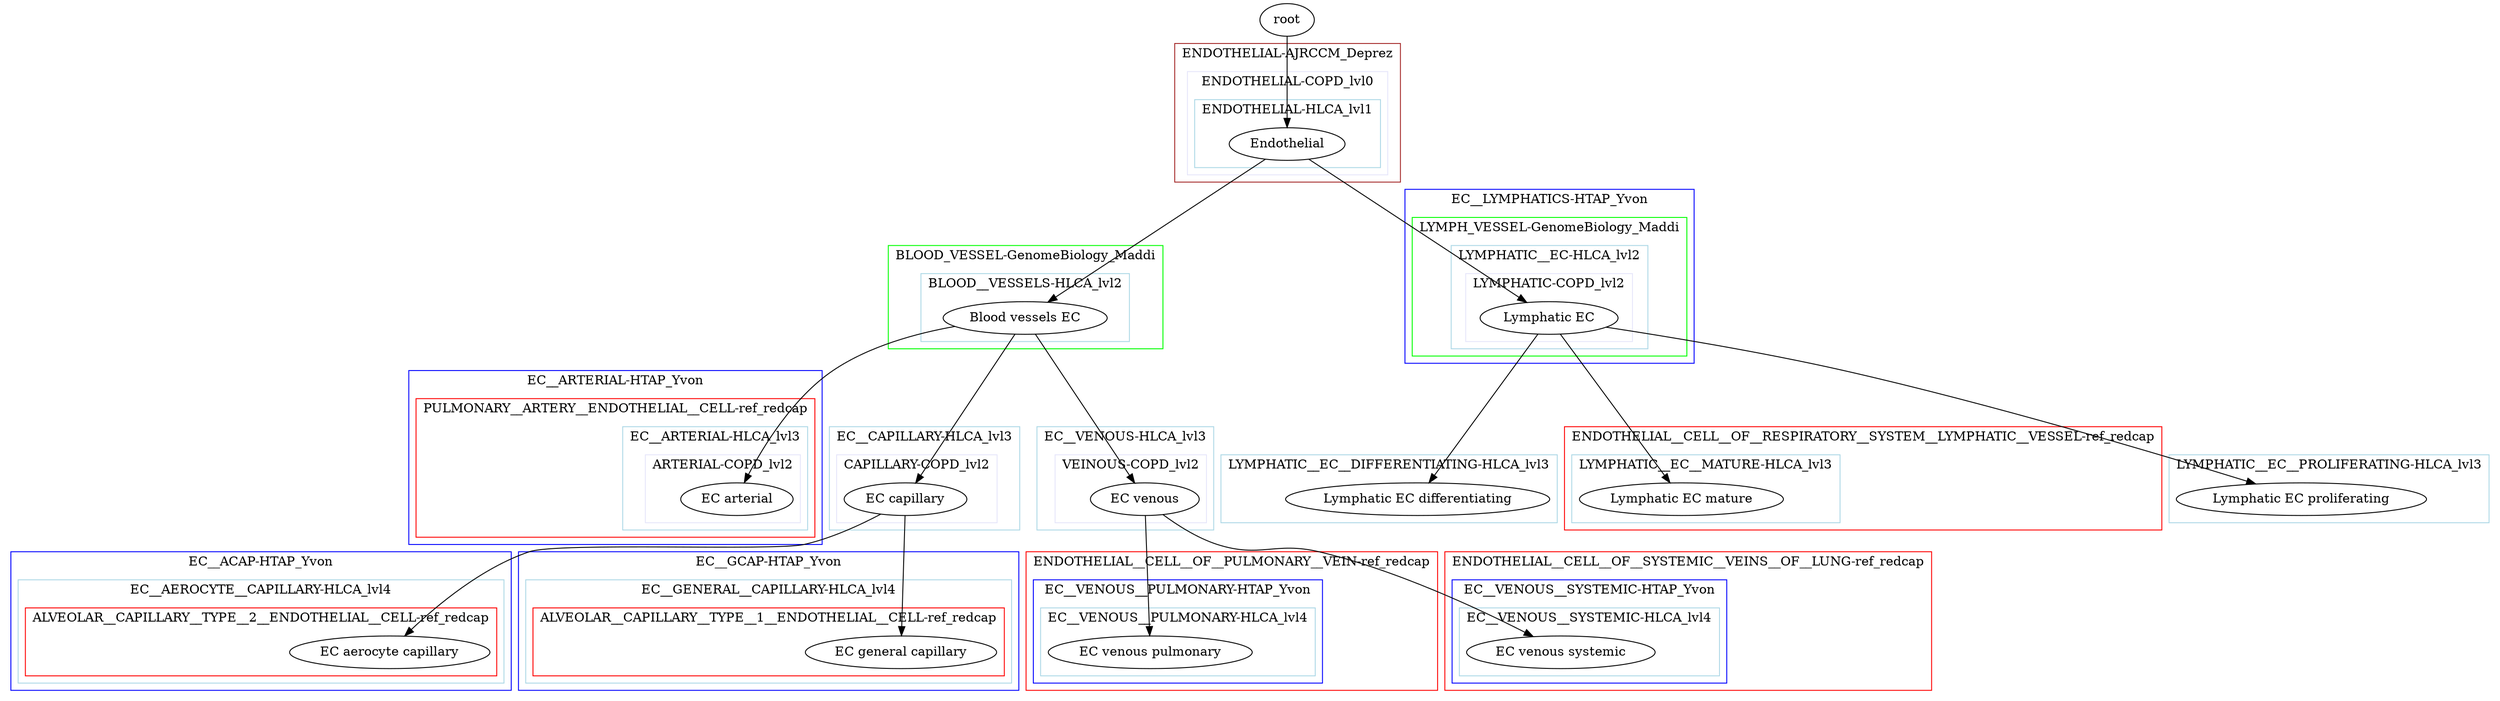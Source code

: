 digraph {
	graph [bb="0,0,2750,766"];
	node [label="\N"];
	subgraph cluster_Endothelial {
		graph [bb="1292,569,1541,722",
			color=brown,
			label="ENDOTHELIAL-AJRCCM_Deprez",
			lheight=0.21,
			lp="1416.5,710.5",
			lwidth=3.24
		];
		subgraph cluster_Endothelial {
			graph [bb="1306,577,1527,691",
				color=lavender,
				label="ENDOTHELIAL-COPD_lvl0",
				lheight=0.21,
				lp="1416.5,679.5",
				lwidth=2.64
			];
			subgraph cluster_Endothelial {
				graph [bb="1314,585,1519,660",
					color=lightblue,
					label="ENDOTHELIAL-HLCA_lvl1",
					lheight=0.21,
					lp="1416.5,648.5",
					lwidth=2.62
				];
				Endothelial	[color=black,
					height=0.5,
					label=Endothelial,
					layer=lv_0,
					pos="1416,611",
					width=1.7693];
			}
		}
	}
	subgraph "cluster_Blood vessels EC" {
		graph [bb="976,385,1279,499",
			color=green,
			label="BLOOD_VESSEL-GenomeBiology_Maddi",
			lheight=0.21,
			lp="1127.5,487.5",
			lwidth=3.99
		];
		subgraph "cluster_Blood vessels EC" {
			graph [bb="1012,393,1242,468",
				color=lightblue,
				label="BLOOD__VESSELS-HLCA_lvl2",
				lheight=0.21,
				lp="1127,456.5",
				lwidth=2.97
			];
			"Blood vessels EC"	[color=black,
				height=0.5,
				label="Blood vessels EC",
				layer=lv_1,
				pos="1127,419",
				width=2.5095];
		}
	}
	subgraph "cluster_EC arterial" {
		graph [bb="448,169,904,361",
			color=blue,
			label="EC__ARTERIAL-HTAP_Yvon",
			lheight=0.21,
			lp="676,349.5",
			lwidth=2.71
		];
		subgraph "cluster_EC arterial" {
			graph [bb="456,177,896,330",
				color=red,
				label="PULMONARY__ARTERY__ENDOTHELIAL__CELL-ref_redcap",
				lheight=0.21,
				lp="676,318.5",
				lwidth=5.89
			];
			subgraph "cluster_EC arterial" {
				graph [bb="684,185,888,299",
					color=lightblue,
					label="EC__ARTERIAL-HLCA_lvl3",
					lheight=0.21,
					lp="786,287.5",
					lwidth=2.61
				];
				subgraph "cluster_EC arterial" {
					graph [bb="709,193,880,268",
						color=lavender,
						label="ARTERIAL-COPD_lvl2",
						lheight=0.21,
						lp="794.5,256.5",
						lwidth=2.15
					];
					"EC arterial"	[color=black,
						height=0.5,
						label="EC arterial",
						layer=lv_2,
						pos="810,219",
						width=1.7151];
				}
			}
		}
	}
	subgraph "cluster_EC capillary" {
		graph [bb="912,185,1122,299",
			color=lightblue,
			label="EC__CAPILLARY-HLCA_lvl3",
			lheight=0.21,
			lp="1017,287.5",
			lwidth=2.69
		];
		subgraph "cluster_EC capillary" {
			graph [bb="920,193,1097,268",
				color=lavender,
				label="CAPILLARY-COPD_lvl2",
				lheight=0.21,
				lp="1008.5,256.5",
				lwidth=2.24
			];
			"EC capillary"	[color=black,
				height=0.5,
				label="EC capillary",
				layer=lv_2,
				pos="996,219",
				width=1.8776];
		}
	}
	subgraph "cluster_EC aerocyte capillary" {
		graph [bb="8,8,560,161",
			color=blue,
			label="EC__ACAP-HTAP_Yvon",
			lheight=0.21,
			lp="284,149.5",
			lwidth=2.22
		];
		subgraph "cluster_EC aerocyte capillary" {
			graph [bb="16,16,552,130",
				color=lightblue,
				label="EC__AEROCYTE__CAPILLARY-HLCA_lvl4",
				lheight=0.21,
				lp="284,118.5",
				lwidth=4.01
			];
			subgraph "cluster_EC aerocyte capillary" {
				graph [bb="24,24,544,99",
					color=red,
					label="ALVEOLAR__CAPILLARY__TYPE__2__ENDOTHELIAL__CELL-ref_redcap",
					lheight=0.21,
					lp="284,87.5",
					lwidth=7.00
				];
				"EC aerocyte capillary"	[color=black,
					height=0.5,
					label="EC aerocyte capillary",
					layer=lv_3,
					pos="426,50",
					width=3.0692];
			}
		}
	}
	subgraph "cluster_EC general capillary" {
		graph [bb="568,8,1120,161",
			color=blue,
			label="EC__GCAP-HTAP_Yvon",
			lheight=0.21,
			lp="844,149.5",
			lwidth=2.24
		];
		subgraph "cluster_EC general capillary" {
			graph [bb="576,16,1112,130",
				color=lightblue,
				label="EC__GENERAL__CAPILLARY-HLCA_lvl4",
				lheight=0.21,
				lp="844,118.5",
				lwidth=3.90
			];
			subgraph "cluster_EC general capillary" {
				graph [bb="584,24,1104,99",
					color=red,
					label="ALVEOLAR__CAPILLARY__TYPE__1__ENDOTHELIAL__CELL-ref_redcap",
					lheight=0.21,
					lp="844,87.5",
					lwidth=7.00
				];
				"EC general capillary"	[color=black,
					height=0.5,
					label="EC general capillary",
					layer=lv_3,
					pos="991,50",
					width=2.9247];
			}
		}
	}
	subgraph "cluster_EC venous" {
		graph [bb="1140,185,1335,299",
			color=lightblue,
			label="EC__VENOUS-HLCA_lvl3",
			lheight=0.21,
			lp="1237.5,287.5",
			lwidth=2.49
		];
		subgraph "cluster_EC venous" {
			graph [bb="1160,193,1327,268",
				color=lavender,
				label="VEINOUS-COPD_lvl2",
				lheight=0.21,
				lp="1243.5,256.5",
				lwidth=2.10
			];
			"EC venous"	[color=black,
				height=0.5,
				label="EC venous",
				layer=lv_2,
				pos="1259,219",
				width=1.661];
		}
	}
	subgraph "cluster_EC venous pulmonary" {
		graph [bb="1128,8,1582,161",
			color=red,
			label="ENDOTHELIAL__CELL__OF__PULMONARY__VEIN-ref_redcap",
			lheight=0.21,
			lp="1355,149.5",
			lwidth=6.08
		];
		subgraph "cluster_EC venous pulmonary" {
			graph [bb="1136,16,1455,130",
				color=blue,
				label="EC__VENOUS__PULMONARY-HTAP_Yvon",
				lheight=0.21,
				lp="1295.5,118.5",
				lwidth=4.08
			];
			subgraph "cluster_EC venous pulmonary" {
				graph [bb="1144,24,1447,99",
					color=lightblue,
					label="EC__VENOUS__PULMONARY-HLCA_lvl4",
					lheight=0.21,
					lp="1295.5,87.5",
					lwidth=3.99
				];
				"EC venous pulmonary"	[color=black,
					height=0.5,
					label="EC venous pulmonary",
					layer=lv_3,
					pos="1264,50",
					width=3.1233];
			}
		}
	}
	subgraph "cluster_EC venous systemic" {
		graph [bb="1590,8,2127,161",
			color=red,
			label="ENDOTHELIAL__CELL__OF__SYSTEMIC__VEINS__OF__LUNG-ref_redcap",
			lheight=0.21,
			lp="1858.5,149.5",
			lwidth=7.24
		];
		subgraph "cluster_EC venous systemic" {
			graph [bb="1598,16,1901,130",
				color=blue,
				label="EC__VENOUS__SYSTEMIC-HTAP_Yvon",
				lheight=0.21,
				lp="1749.5,118.5",
				lwidth=3.85
			];
			subgraph "cluster_EC venous systemic" {
				graph [bb="1606,24,1893,99",
					color=lightblue,
					label="EC__VENOUS__SYSTEMIC-HLCA_lvl4",
					lheight=0.21,
					lp="1749.5,87.5",
					lwidth=3.76
				];
				"EC venous systemic"	[color=black,
					height=0.5,
					label="EC venous systemic",
					layer=lv_3,
					pos="1718,50",
					width=2.8886];
			}
		}
	}
	subgraph "cluster_Lymphatic EC" {
		graph [bb="1546,369,1865,561",
			color=blue,
			label="EC__LYMPHATICS-HTAP_Yvon",
			lheight=0.21,
			lp="1705.5,549.5",
			lwidth=3.01
		];
		subgraph "cluster_Lymphatic EC" {
			graph [bb="1554,377,1857,530",
				color=green,
				label="LYMPH_VESSEL-GenomeBiology_Maddi",
				lheight=0.21,
				lp="1705.5,518.5",
				lwidth=3.99
			];
			subgraph "cluster_Lymphatic EC" {
				graph [bb="1597,385,1814,499",
					color=lightblue,
					label="LYMPHATIC__EC-HLCA_lvl2",
					lheight=0.21,
					lp="1705.5,487.5",
					lwidth=2.79
				];
				subgraph "cluster_Lymphatic EC" {
					graph [bb="1613,393,1797,468",
						color=lavender,
						label="LYMPHATIC-COPD_lvl2",
						lheight=0.21,
						lp="1705,456.5",
						lwidth=2.33
					];
					"Lymphatic EC"	[color=black,
						height=0.5,
						label="Lymphatic EC",
						layer=lv_1,
						pos="1705,419",
						width=2.1123];
				}
			}
		}
	}
	subgraph "cluster_Lymphatic EC differentiating" {
		graph [bb="1343,193,1714,268",
			color=lightblue,
			label="LYMPHATIC__EC__DIFFERENTIATING-HLCA_lvl3",
			lheight=0.21,
			lp="1528.5,256.5",
			lwidth=4.93
		];
		"Lymphatic EC differentiating"	[color=black,
			height=0.5,
			label="Lymphatic EC differentiating",
			layer=lv_2,
			pos="1560,219",
			width=4.0441];
	}
	subgraph "cluster_Lymphatic EC mature" {
		graph [bb="1722,185,2381,299",
			color=red,
			label="ENDOTHELIAL__CELL__OF__RESPIRATORY__SYSTEM__LYMPHATIC__VESSEL-ref_redcap",
			lheight=0.21,
			lp="2051.5,287.5",
			lwidth=8.93
		];
		subgraph "cluster_Lymphatic EC mature" {
			graph [bb="1730,193,2026,268",
				color=lightblue,
				label="LYMPHATIC__EC__MATURE-HLCA_lvl3",
				lheight=0.21,
				lp="1878,256.5",
				lwidth=3.89
			];
			"Lymphatic EC mature"	[color=black,
				height=0.5,
				label="Lymphatic EC mature",
				layer=lv_2,
				pos="1850,219",
				width=3.1233];
		}
	}
	subgraph "cluster_Lymphatic EC proliferating" {
		graph [bb="2389,193,2742,268",
			color=lightblue,
			label="LYMPHATIC__EC__PROLIFERATING-HLCA_lvl3",
			lheight=0.21,
			lp="2565.5,256.5",
			lwidth=4.68
		];
		"Lymphatic EC proliferating"	[color=black,
			height=0.5,
			label="Lymphatic EC proliferating",
			layer=lv_2,
			pos="2535,219",
			width=3.8274];
	}
	root	[color=black,
		height=0.5,
		label=root,
		layer=lv_0,
		pos="1416,748",
		width=0.83048];
	root -> Endothelial	[pos="e,1416,629.39 1416,729.9 1416,707.1 1416,666.48 1416,639.39"];
	Endothelial -> "Blood vessels EC"	[pos="e,1152.1,436.5 1391.9,594.13 1340.4,560.28 1219.7,480.94 1160.7,442.14"];
	Endothelial -> "Lymphatic EC"	[pos="e,1680.3,436.23 1440.1,594.13 1491.8,560.19 1612.9,480.54 1671.8,441.85"];
	"Blood vessels EC" -> "EC arterial"	[pos="e,818.13,237.25 1049.9,409.61 1007.5,402.08 955.67,387.85 916,361 872.56,331.6 839.8,278.42 822.87,246.45"];
	"Blood vessels EC" -> "EC capillary"	[pos="e,1007.1,236.84 1115.8,401.12 1092.8,366.27 1039.8,286.2 1012.7,245.2"];
	"Blood vessels EC" -> "EC venous"	[pos="e,1247.8,236.84 1138.3,401.12 1161.5,366.27 1214.9,286.2 1242.2,245.2"];
	"EC capillary" -> "EC aerocyte capillary"	[pos="e,442.52,68.073 968.49,202.37 946.42,190.73 914.24,175.74 884,169 851.02,161.65 612.04,171.73 580,161 527.89,143.54 478.13,101.93 \
449.89,75.19"];
	"EC capillary" -> "EC general capillary"	[pos="e,991.52,68.399 995.48,200.76 994.62,171.88 992.87,113.5 991.83,78.775"];
	"EC venous" -> "EC venous pulmonary"	[pos="e,1263.5,68.399 1259.5,200.76 1260.4,171.88 1262.1,113.5 1263.2,78.775"];
	"EC venous" -> "EC venous systemic"	[pos="e,1687.4,67.401 1279,201.95 1294.5,190.57 1316.8,176.11 1339,169 1386.5,153.76 1402.4,172.43 1451,161 1535.3,141.17 1627.4,98.012 \
1678.4,72.041"];
	"Lymphatic EC" -> "Lymphatic EC differentiating"	[pos="e,1572.5,237.12 1692.6,401.12 1667.1,366.28 1608.5,286.27 1578.5,245.25"];
	"Lymphatic EC" -> "Lymphatic EC mature"	[pos="e,1837.5,237.12 1717.4,401.12 1742.9,366.28 1801.5,286.27 1831.5,245.25"];
	"Lymphatic EC" -> "Lymphatic EC proliferating"	[pos="e,2484.9,235.77 1768,408.84 1833.7,398.84 1939.6,381.49 2030,361 2192.7,324.12 2381.3,267.78 2475.3,238.75"];
}
